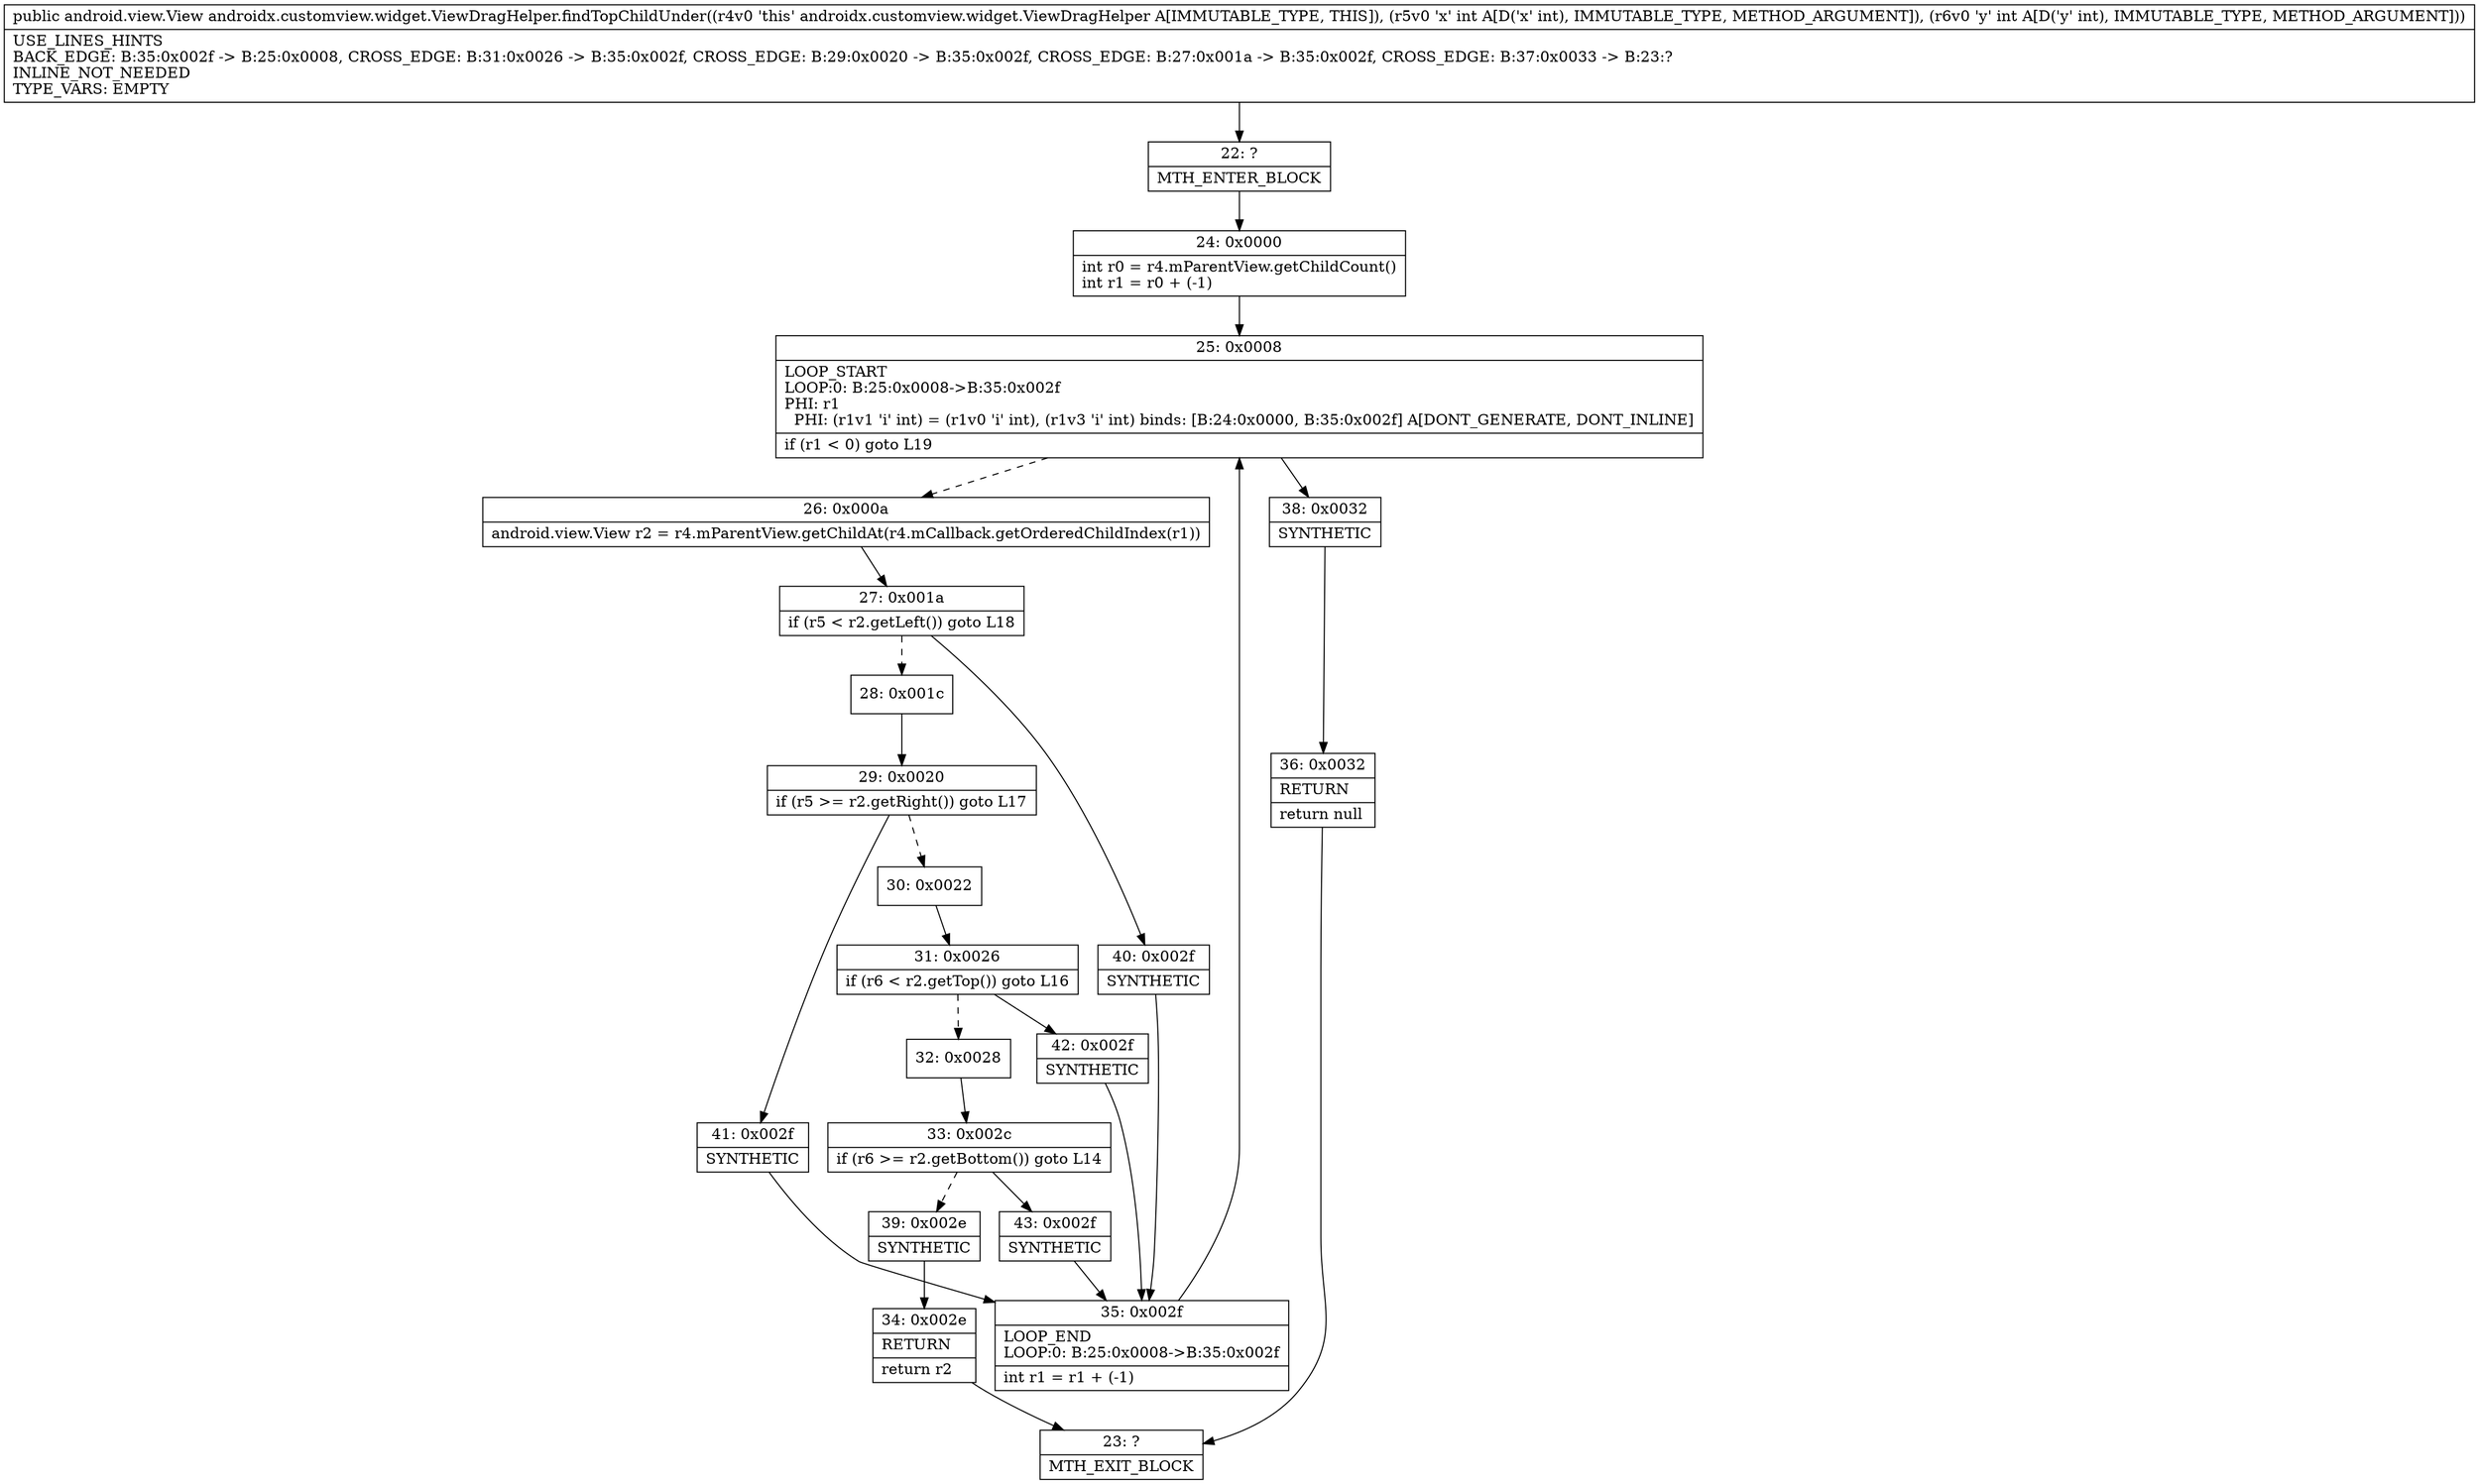 digraph "CFG forandroidx.customview.widget.ViewDragHelper.findTopChildUnder(II)Landroid\/view\/View;" {
Node_22 [shape=record,label="{22\:\ ?|MTH_ENTER_BLOCK\l}"];
Node_24 [shape=record,label="{24\:\ 0x0000|int r0 = r4.mParentView.getChildCount()\lint r1 = r0 + (\-1)\l}"];
Node_25 [shape=record,label="{25\:\ 0x0008|LOOP_START\lLOOP:0: B:25:0x0008\-\>B:35:0x002f\lPHI: r1 \l  PHI: (r1v1 'i' int) = (r1v0 'i' int), (r1v3 'i' int) binds: [B:24:0x0000, B:35:0x002f] A[DONT_GENERATE, DONT_INLINE]\l|if (r1 \< 0) goto L19\l}"];
Node_26 [shape=record,label="{26\:\ 0x000a|android.view.View r2 = r4.mParentView.getChildAt(r4.mCallback.getOrderedChildIndex(r1))\l}"];
Node_27 [shape=record,label="{27\:\ 0x001a|if (r5 \< r2.getLeft()) goto L18\l}"];
Node_28 [shape=record,label="{28\:\ 0x001c}"];
Node_29 [shape=record,label="{29\:\ 0x0020|if (r5 \>= r2.getRight()) goto L17\l}"];
Node_30 [shape=record,label="{30\:\ 0x0022}"];
Node_31 [shape=record,label="{31\:\ 0x0026|if (r6 \< r2.getTop()) goto L16\l}"];
Node_32 [shape=record,label="{32\:\ 0x0028}"];
Node_33 [shape=record,label="{33\:\ 0x002c|if (r6 \>= r2.getBottom()) goto L14\l}"];
Node_39 [shape=record,label="{39\:\ 0x002e|SYNTHETIC\l}"];
Node_34 [shape=record,label="{34\:\ 0x002e|RETURN\l|return r2\l}"];
Node_23 [shape=record,label="{23\:\ ?|MTH_EXIT_BLOCK\l}"];
Node_43 [shape=record,label="{43\:\ 0x002f|SYNTHETIC\l}"];
Node_35 [shape=record,label="{35\:\ 0x002f|LOOP_END\lLOOP:0: B:25:0x0008\-\>B:35:0x002f\l|int r1 = r1 + (\-1)\l}"];
Node_42 [shape=record,label="{42\:\ 0x002f|SYNTHETIC\l}"];
Node_41 [shape=record,label="{41\:\ 0x002f|SYNTHETIC\l}"];
Node_40 [shape=record,label="{40\:\ 0x002f|SYNTHETIC\l}"];
Node_38 [shape=record,label="{38\:\ 0x0032|SYNTHETIC\l}"];
Node_36 [shape=record,label="{36\:\ 0x0032|RETURN\l|return null\l}"];
MethodNode[shape=record,label="{public android.view.View androidx.customview.widget.ViewDragHelper.findTopChildUnder((r4v0 'this' androidx.customview.widget.ViewDragHelper A[IMMUTABLE_TYPE, THIS]), (r5v0 'x' int A[D('x' int), IMMUTABLE_TYPE, METHOD_ARGUMENT]), (r6v0 'y' int A[D('y' int), IMMUTABLE_TYPE, METHOD_ARGUMENT]))  | USE_LINES_HINTS\lBACK_EDGE: B:35:0x002f \-\> B:25:0x0008, CROSS_EDGE: B:31:0x0026 \-\> B:35:0x002f, CROSS_EDGE: B:29:0x0020 \-\> B:35:0x002f, CROSS_EDGE: B:27:0x001a \-\> B:35:0x002f, CROSS_EDGE: B:37:0x0033 \-\> B:23:?\lINLINE_NOT_NEEDED\lTYPE_VARS: EMPTY\l}"];
MethodNode -> Node_22;Node_22 -> Node_24;
Node_24 -> Node_25;
Node_25 -> Node_26[style=dashed];
Node_25 -> Node_38;
Node_26 -> Node_27;
Node_27 -> Node_28[style=dashed];
Node_27 -> Node_40;
Node_28 -> Node_29;
Node_29 -> Node_30[style=dashed];
Node_29 -> Node_41;
Node_30 -> Node_31;
Node_31 -> Node_32[style=dashed];
Node_31 -> Node_42;
Node_32 -> Node_33;
Node_33 -> Node_39[style=dashed];
Node_33 -> Node_43;
Node_39 -> Node_34;
Node_34 -> Node_23;
Node_43 -> Node_35;
Node_35 -> Node_25;
Node_42 -> Node_35;
Node_41 -> Node_35;
Node_40 -> Node_35;
Node_38 -> Node_36;
Node_36 -> Node_23;
}

